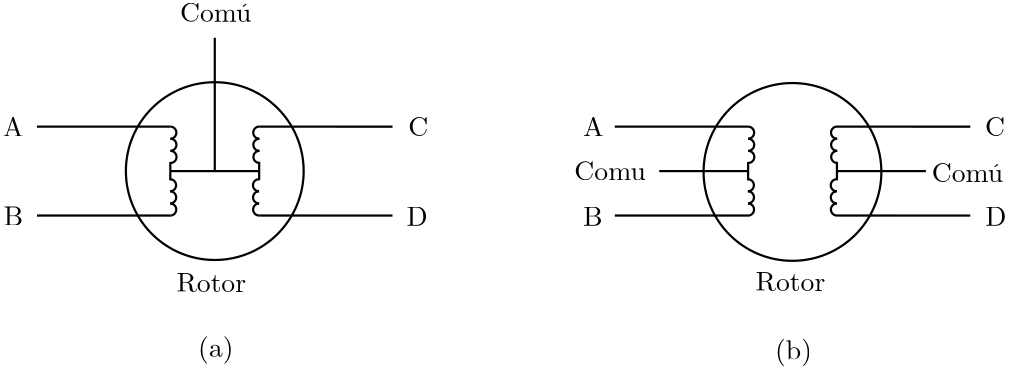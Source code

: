 <?xml version="1.0"?>
<!DOCTYPE ipe SYSTEM "ipe.dtd">
<ipe version="70206" creator="Ipe 7.2.7">
<info created="D:20170617120132" modified="D:20170617122637"/>
<ipestyle name="basic">
<symbol name="arrow/arc(spx)">
<path stroke="sym-stroke" fill="sym-stroke" pen="sym-pen">
0 0 m
-1 0.333 l
-1 -0.333 l
h
</path>
</symbol>
<symbol name="arrow/farc(spx)">
<path stroke="sym-stroke" fill="white" pen="sym-pen">
0 0 m
-1 0.333 l
-1 -0.333 l
h
</path>
</symbol>
<symbol name="arrow/ptarc(spx)">
<path stroke="sym-stroke" fill="sym-stroke" pen="sym-pen">
0 0 m
-1 0.333 l
-0.8 0 l
-1 -0.333 l
h
</path>
</symbol>
<symbol name="arrow/fptarc(spx)">
<path stroke="sym-stroke" fill="white" pen="sym-pen">
0 0 m
-1 0.333 l
-0.8 0 l
-1 -0.333 l
h
</path>
</symbol>
<symbol name="mark/circle(sx)" transformations="translations">
<path fill="sym-stroke">
0.6 0 0 0.6 0 0 e
0.4 0 0 0.4 0 0 e
</path>
</symbol>
<symbol name="mark/disk(sx)" transformations="translations">
<path fill="sym-stroke">
0.6 0 0 0.6 0 0 e
</path>
</symbol>
<symbol name="mark/fdisk(sfx)" transformations="translations">
<group>
<path fill="sym-fill">
0.5 0 0 0.5 0 0 e
</path>
<path fill="sym-stroke" fillrule="eofill">
0.6 0 0 0.6 0 0 e
0.4 0 0 0.4 0 0 e
</path>
</group>
</symbol>
<symbol name="mark/box(sx)" transformations="translations">
<path fill="sym-stroke" fillrule="eofill">
-0.6 -0.6 m
0.6 -0.6 l
0.6 0.6 l
-0.6 0.6 l
h
-0.4 -0.4 m
0.4 -0.4 l
0.4 0.4 l
-0.4 0.4 l
h
</path>
</symbol>
<symbol name="mark/square(sx)" transformations="translations">
<path fill="sym-stroke">
-0.6 -0.6 m
0.6 -0.6 l
0.6 0.6 l
-0.6 0.6 l
h
</path>
</symbol>
<symbol name="mark/fsquare(sfx)" transformations="translations">
<group>
<path fill="sym-fill">
-0.5 -0.5 m
0.5 -0.5 l
0.5 0.5 l
-0.5 0.5 l
h
</path>
<path fill="sym-stroke" fillrule="eofill">
-0.6 -0.6 m
0.6 -0.6 l
0.6 0.6 l
-0.6 0.6 l
h
-0.4 -0.4 m
0.4 -0.4 l
0.4 0.4 l
-0.4 0.4 l
h
</path>
</group>
</symbol>
<symbol name="mark/cross(sx)" transformations="translations">
<group>
<path fill="sym-stroke">
-0.43 -0.57 m
0.57 0.43 l
0.43 0.57 l
-0.57 -0.43 l
h
</path>
<path fill="sym-stroke">
-0.43 0.57 m
0.57 -0.43 l
0.43 -0.57 l
-0.57 0.43 l
h
</path>
</group>
</symbol>
<symbol name="arrow/fnormal(spx)">
<path stroke="sym-stroke" fill="white" pen="sym-pen">
0 0 m
-1 0.333 l
-1 -0.333 l
h
</path>
</symbol>
<symbol name="arrow/pointed(spx)">
<path stroke="sym-stroke" fill="sym-stroke" pen="sym-pen">
0 0 m
-1 0.333 l
-0.8 0 l
-1 -0.333 l
h
</path>
</symbol>
<symbol name="arrow/fpointed(spx)">
<path stroke="sym-stroke" fill="white" pen="sym-pen">
0 0 m
-1 0.333 l
-0.8 0 l
-1 -0.333 l
h
</path>
</symbol>
<symbol name="arrow/linear(spx)">
<path stroke="sym-stroke" pen="sym-pen">
-1 0.333 m
0 0 l
-1 -0.333 l
</path>
</symbol>
<symbol name="arrow/fdouble(spx)">
<path stroke="sym-stroke" fill="white" pen="sym-pen">
0 0 m
-1 0.333 l
-1 -0.333 l
h
-1 0 m
-2 0.333 l
-2 -0.333 l
h
</path>
</symbol>
<symbol name="arrow/double(spx)">
<path stroke="sym-stroke" fill="sym-stroke" pen="sym-pen">
0 0 m
-1 0.333 l
-1 -0.333 l
h
-1 0 m
-2 0.333 l
-2 -0.333 l
h
</path>
</symbol>
<pen name="heavier" value="0.8"/>
<pen name="fat" value="1.2"/>
<pen name="ultrafat" value="2"/>
<symbolsize name="large" value="5"/>
<symbolsize name="small" value="2"/>
<symbolsize name="tiny" value="1.1"/>
<arrowsize name="large" value="10"/>
<arrowsize name="small" value="5"/>
<arrowsize name="tiny" value="3"/>
<color name="red" value="1 0 0"/>
<color name="green" value="0 1 0"/>
<color name="blue" value="0 0 1"/>
<color name="yellow" value="1 1 0"/>
<color name="orange" value="1 0.647 0"/>
<color name="gold" value="1 0.843 0"/>
<color name="purple" value="0.627 0.125 0.941"/>
<color name="gray" value="0.745"/>
<color name="brown" value="0.647 0.165 0.165"/>
<color name="navy" value="0 0 0.502"/>
<color name="pink" value="1 0.753 0.796"/>
<color name="seagreen" value="0.18 0.545 0.341"/>
<color name="turquoise" value="0.251 0.878 0.816"/>
<color name="violet" value="0.933 0.51 0.933"/>
<color name="darkblue" value="0 0 0.545"/>
<color name="darkcyan" value="0 0.545 0.545"/>
<color name="darkgray" value="0.663"/>
<color name="darkgreen" value="0 0.392 0"/>
<color name="darkmagenta" value="0.545 0 0.545"/>
<color name="darkorange" value="1 0.549 0"/>
<color name="darkred" value="0.545 0 0"/>
<color name="lightblue" value="0.678 0.847 0.902"/>
<color name="lightcyan" value="0.878 1 1"/>
<color name="lightgray" value="0.827"/>
<color name="lightgreen" value="0.565 0.933 0.565"/>
<color name="lightyellow" value="1 1 0.878"/>
<dashstyle name="dashed" value="[4] 0"/>
<dashstyle name="dotted" value="[1 3] 0"/>
<dashstyle name="dash dotted" value="[4 2 1 2] 0"/>
<dashstyle name="dash dot dotted" value="[4 2 1 2 1 2] 0"/>
<textsize name="large" value="\large"/>
<textsize name="Large" value="\Large"/>
<textsize name="LARGE" value="\LARGE"/>
<textsize name="huge" value="\huge"/>
<textsize name="Huge" value="\Huge"/>
<textsize name="small" value="\small"/>
<textsize name="footnote" value="\footnotesize"/>
<textsize name="tiny" value="\tiny"/>
<textstyle name="center" begin="\begin{center}" end="\end{center}"/>
<textstyle name="itemize" begin="\begin{itemize}" end="\end{itemize}"/>
<textstyle name="item" begin="\begin{itemize}\item{}" end="\end{itemize}"/>
<gridsize name="4 pts" value="4"/>
<gridsize name="8 pts (~3 mm)" value="8"/>
<gridsize name="16 pts (~6 mm)" value="16"/>
<gridsize name="32 pts (~12 mm)" value="32"/>
<gridsize name="10 pts (~3.5 mm)" value="10"/>
<gridsize name="20 pts (~7 mm)" value="20"/>
<gridsize name="14 pts (~5 mm)" value="14"/>
<gridsize name="28 pts (~10 mm)" value="28"/>
<gridsize name="56 pts (~20 mm)" value="56"/>
<anglesize name="90 deg" value="90"/>
<anglesize name="60 deg" value="60"/>
<anglesize name="45 deg" value="45"/>
<anglesize name="30 deg" value="30"/>
<anglesize name="22.5 deg" value="22.5"/>
<opacity name="10%" value="0.1"/>
<opacity name="30%" value="0.3"/>
<opacity name="50%" value="0.5"/>
<opacity name="75%" value="0.75"/>
<tiling name="falling" angle="-60" step="4" width="1"/>
<tiling name="rising" angle="30" step="4" width="1"/>
</ipestyle>
<page>
<layer name="alpha"/>
<view layers="alpha" active="alpha"/>
<path layer="alpha" stroke="black" pen="heavier">
32 0 0 32 192 384 e
</path>
<path stroke="black" pen="heavier">
128 400 m
176 400 l
176 400 l
</path>
<path stroke="black" pen="heavier">
128 368 m
176 368 l
</path>
<path matrix="1 0 0 1 207.97 -0.303319" stroke="black" pen="heavier">
32 0 0 32 192 384 e
</path>
<path stroke="black" pen="heavier">
176 384 m
208 384 l
208 384 l
</path>
<path stroke="black" pen="heavier">
192 384 m
192 432 l
192 432 l
</path>
<path matrix="1 0 0 1 32 0" stroke="black" pen="heavier">
352 384 m
320 384 l
320 384 l
</path>
<path matrix="1 0 0 1 32 0" stroke="black" pen="heavier">
384 384 m
416 384 l
</path>
<text matrix="1 0 0 1 -2.28405 0.326292" transformations="translations" pos="181.771 437.458" stroke="black" type="label" width="25.737" height="6.808" depth="0" valign="baseline">Comu</text>
<path matrix="1.21685 0 0 1.17733 -43.8268 -78.603" stroke="black">
202.109 443.264 m
203.097 443.979 l
</path>
<text matrix="1 0 0 1 139.666 -56.7691" transformations="translations" pos="181.771 437.458" stroke="black" type="label" width="25.737" height="6.808" depth="0" valign="baseline">Comu</text>
<text matrix="1 0 0 1 268.334 -57.3752" transformations="translations" pos="181.771 437.458" stroke="black" type="label" width="25.737" height="6.808" depth="0" valign="baseline">Comu</text>
<path matrix="1.21685 0 0 1.17733 226.792 -136.304" stroke="black">
202.109 443.264 m
203.097 443.979 l
</path>
<text matrix="1 0 0 1 0.633602 -4.07983" transformations="translations" pos="115.047 400.533" stroke="black" type="label" width="7.472" height="6.808" depth="0" valign="baseline">A</text>
<text matrix="1 0 0 1 -4.48893 -4.63374" transformations="translations" pos="120.406 369.08" stroke="black" type="label" width="7.057" height="6.808" depth="0" valign="baseline">B</text>
<text matrix="1 0 0 1 -5.51434 -5.10076" transformations="translations" pos="267.184 401.697" stroke="black" type="label" width="7.195" height="6.808" depth="0" valign="baseline">C</text>
<text matrix="1 0 0 1 -5.23862 -1.93002" transformations="translations" pos="266.252 366.284" stroke="black" type="label" width="10.931" height="6.808" depth="0" valign="baseline">D
</text>
<text matrix="1 0 0 1 25.7105 -10.2579" transformations="translations" pos="298.869 406.823" stroke="black" type="label" width="7.472" height="6.808" depth="0" valign="baseline">A</text>
<text matrix="1 0 0 1 29.9208 5.49514" transformations="translations" pos="294.675 358.829" stroke="black" type="label" width="7.057" height="6.808" depth="0" valign="baseline">B</text>
<text matrix="1 0 0 1 16.1861 -8.54712" transformations="translations" pos="453.102 405.192" stroke="black" type="label" width="7.195" height="6.808" depth="0" valign="baseline">C</text>
<text matrix="1 0 0 1 -1.2239 2.89503" transformations="translations" pos="470.576 361.392" stroke="black" type="label" width="7.61" height="6.808" depth="0" valign="baseline">D</text>
<text matrix="1 0 0 1 -0.716864 -16.5376" transformations="translations" pos="186.7 333.663" stroke="black" type="label" width="12.73" height="7.473" depth="2.49" valign="baseline">(a)</text>
<text matrix="1 0 0 1 -1.79216 -21.1973" transformations="translations" pos="395.487 337.427" stroke="black" type="label" width="13.284" height="7.473" depth="2.49" valign="baseline">(b)</text>
<path stroke="black" pen="heavier">
175.987 400.011 m
2.18003 0 0 -2.18003 175.99 397.831 176.007 395.651 a
</path>
<path matrix="1 0 0 1 0.0299759 -4.36019" stroke="black" pen="heavier">
175.987 400.011 m
2.18003 0 0 -2.18003 175.99 397.831 176.007 395.651 a
</path>
<path matrix="1 0 0 1 0.0608256 -8.73712" stroke="black" pen="heavier">
175.987 400.011 m
2.18003 0 0 -2.18003 175.99 397.831 176.007 395.651 a
</path>
<path matrix="1 0 0 1 -0.0950249 -18.9328" stroke="black" pen="heavier">
175.987 400.011 m
2.18003 0 0 -2.18003 175.99 397.831 176.007 395.651 a
</path>
<path matrix="1 0 0 1 -0.065049 -23.293" stroke="black" pen="heavier">
175.987 400.011 m
2.18003 0 0 -2.18003 175.99 397.831 176.007 395.651 a
</path>
<path matrix="1 0 0 1 -0.0341993 -27.67" stroke="black" pen="heavier">
175.987 400.011 m
2.18003 0 0 -2.18003 175.99 397.831 176.007 395.651 a
</path>
<path matrix="16.9332 -0.0342313 0.00118204 1.04913 -2804.6 -13.0052" stroke="black" pen="heavier">
175.994 387.298 m
175.994 380.993 l
175.994 380.993 l
</path>
<path matrix="1 0 0 1 208 0" stroke="black" pen="heavier">
128 400 m
176 400 l
176 400 l
</path>
<path matrix="1 0 0 1 208 0" stroke="black" pen="heavier">
128 368 m
176 368 l
</path>
<path matrix="1 0 0 1 208 0" stroke="black" pen="heavier">
175.987 400.011 m
2.18003 0 0 -2.18003 175.99 397.831 176.007 395.651 a
</path>
<path matrix="1 0 0 1 208.03 -4.36019" stroke="black" pen="heavier">
175.987 400.011 m
2.18003 0 0 -2.18003 175.99 397.831 176.007 395.651 a
</path>
<path matrix="1 0 0 1 208.061 -8.73712" stroke="black" pen="heavier">
175.987 400.011 m
2.18003 0 0 -2.18003 175.99 397.831 176.007 395.651 a
</path>
<path matrix="1 0 0 1 207.905 -18.9328" stroke="black" pen="heavier">
175.987 400.011 m
2.18003 0 0 -2.18003 175.99 397.831 176.007 395.651 a
</path>
<path matrix="1 0 0 1 207.935 -23.293" stroke="black" pen="heavier">
175.987 400.011 m
2.18003 0 0 -2.18003 175.99 397.831 176.007 395.651 a
</path>
<path matrix="1 0 0 1 207.966 -27.67" stroke="black" pen="heavier">
175.987 400.011 m
2.18003 0 0 -2.18003 175.99 397.831 176.007 395.651 a
</path>
<path matrix="16.9332 -0.0342313 0.00118204 1.04913 -2596.6 -13.0052" stroke="black" pen="heavier">
175.994 387.298 m
175.994 380.993 l
175.994 380.993 l
</path>
<path matrix="-1 0.00033129 -0.00033129 -1 384.109 767.946" stroke="black" pen="heavier">
128 400 m
176 400 l
176 400 l
</path>
<path matrix="-1 0.00033129 -0.00033129 -1 384.109 767.946" stroke="black" pen="heavier">
128 368 m
176 368 l
</path>
<path matrix="-1 0.00033129 -0.00033129 -1 384.109 767.946" stroke="black" pen="heavier">
175.987 400.011 m
2.18003 0 0 -2.18003 175.99 397.831 176.007 395.651 a
</path>
<path matrix="-1 0.00033129 -0.00033129 -1 384.08 772.306" stroke="black" pen="heavier">
175.987 400.011 m
2.18003 0 0 -2.18003 175.99 397.831 176.007 395.651 a
</path>
<path matrix="-1 0.00033129 -0.00033129 -1 384.051 776.683" stroke="black" pen="heavier">
175.987 400.011 m
2.18003 0 0 -2.18003 175.99 397.831 176.007 395.651 a
</path>
<path matrix="-1 0.00033129 -0.00033129 -1 384.21 786.878" stroke="black" pen="heavier">
175.987 400.011 m
2.18003 0 0 -2.18003 175.99 397.831 176.007 395.651 a
</path>
<path matrix="-1 0.00033129 -0.00033129 -1 384.182 791.239" stroke="black" pen="heavier">
175.987 400.011 m
2.18003 0 0 -2.18003 175.99 397.831 176.007 395.651 a
</path>
<path matrix="-1 0.00033129 -0.00033129 -1 384.152 795.616" stroke="black" pen="heavier">
175.987 400.011 m
2.18003 0 0 -2.18003 175.99 397.831 176.007 395.651 a
</path>
<path matrix="-16.9332 0.039841 -0.0015296 -1.04913 3188.71 780.022" stroke="black" pen="heavier">
175.994 387.298 m
175.994 380.993 l
175.994 380.993 l
</path>
<path matrix="-1 0.00033129 -0.00033129 -1 592.109 767.946" stroke="black" pen="heavier">
128 400 m
176 400 l
176 400 l
</path>
<path matrix="-1 0.00033129 -0.00033129 -1 592.109 767.946" stroke="black" pen="heavier">
128 368 m
176 368 l
</path>
<path matrix="-1 0.00033129 -0.00033129 -1 592.109 767.946" stroke="black" pen="heavier">
175.987 400.011 m
2.18003 0 0 -2.18003 175.99 397.831 176.007 395.651 a
</path>
<path matrix="-1 0.00033129 -0.00033129 -1 592.08 772.306" stroke="black" pen="heavier">
175.987 400.011 m
2.18003 0 0 -2.18003 175.99 397.831 176.007 395.651 a
</path>
<path matrix="-1 0.00033129 -0.00033129 -1 592.051 776.683" stroke="black" pen="heavier">
175.987 400.011 m
2.18003 0 0 -2.18003 175.99 397.831 176.007 395.651 a
</path>
<path matrix="-1 0.00033129 -0.00033129 -1 592.21 786.878" stroke="black" pen="heavier">
175.987 400.011 m
2.18003 0 0 -2.18003 175.99 397.831 176.007 395.651 a
</path>
<path matrix="-1 0.00033129 -0.00033129 -1 592.182 791.239" stroke="black" pen="heavier">
175.987 400.011 m
2.18003 0 0 -2.18003 175.99 397.831 176.007 395.651 a
</path>
<path matrix="-1 0.00033129 -0.00033129 -1 592.152 795.616" stroke="black" pen="heavier">
175.987 400.011 m
2.18003 0 0 -2.18003 175.99 397.831 176.007 395.651 a
</path>
<path matrix="-16.9332 0.039841 -0.0015296 -1.04913 3396.71 780.022" stroke="black" pen="heavier">
175.994 387.298 m
175.994 380.993 l
175.994 380.993 l
</path>
<text matrix="1 0 0 1 2.1962 4.45514" transformations="translations" pos="176 336" stroke="black" type="label" width="25.073" height="6.808" depth="0" valign="baseline">Rotor</text>
<text matrix="1 0 0 1 210.699 4.84848" transformations="translations" pos="176 336" stroke="black" type="label" width="25.073" height="6.808" depth="0" valign="baseline">Rotor</text>
</page>
</ipe>
